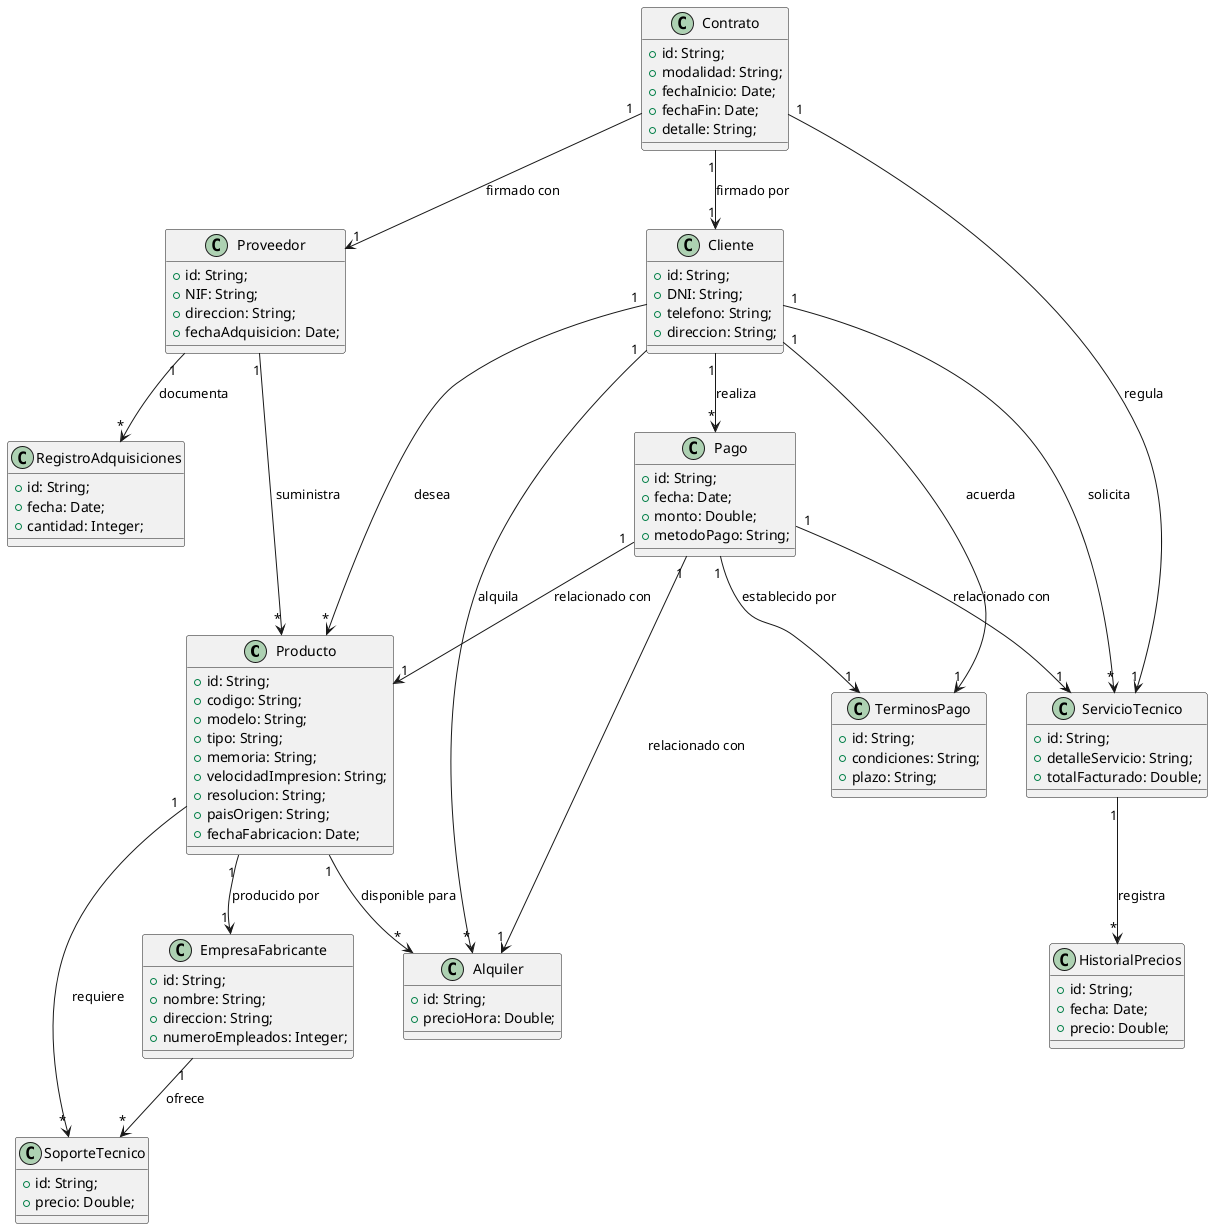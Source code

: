 @startuml

class Producto {
    + id: String;
    + codigo: String;
    + modelo: String;
    + tipo: String;
    + memoria: String;
    + velocidadImpresion: String;
    + resolucion: String;
    + paisOrigen: String;
    + fechaFabricacion: Date;
}

class Proveedor {
    + id: String;
    + NIF: String;
    + direccion: String;
    + fechaAdquisicion: Date;
}

class Cliente {
    + id: String;
    + DNI: String;
    + telefono: String;
    + direccion: String;
}

class Pago {
    + id: String;
    + fecha: Date;
    + monto: Double;
    + metodoPago: String;
}

class Contrato {
    + id: String;
    + modalidad: String;
    + fechaInicio: Date;
    + fechaFin: Date;
    + detalle: String;
}

class ServicioTecnico {
    + id: String;
    + detalleServicio: String;
    + totalFacturado: Double;
}

class HistorialPrecios {
    + id: String;
    + fecha: Date;
    + precio: Double;
}

class Alquiler {
    + id: String;
    + precioHora: Double;
}

class RegistroAdquisiciones {
    + id: String;
    + fecha: Date;
    + cantidad: Integer;
}

class EmpresaFabricante {
    + id: String;
    + nombre: String;
    + direccion: String;
    + numeroEmpleados: Integer;
}

class SoporteTecnico {
    + id: String;
    + precio: Double;
}

class TerminosPago {
    + id: String;
    + condiciones: String;
    + plazo: String;
}

'relaciones 
Cliente "1" --> "*" Producto : desea 
Cliente "1" --> "*" Alquiler : alquila
Cliente "1" --> "*" Pago : realiza
Cliente "1" --> "1" TerminosPago : acuerda
Pago "1" --> "1" Producto : relacionado con
Pago "1" --> "1" Alquiler : relacionado con
Pago "1" --> "1" ServicioTecnico : relacionado con
Pago "1" --> "1" TerminosPago : establecido por
Proveedor "1" --> "*" Producto : suministra
Proveedor "1" --> "*" RegistroAdquisiciones : documenta
Producto "1" --> "1" EmpresaFabricante : producido por
EmpresaFabricante "1" --> "*" SoporteTecnico : ofrece
Producto "1" --> "*" SoporteTecnico : requiere
Cliente "1" --> "*" ServicioTecnico : solicita
ServicioTecnico "1" --> "*" HistorialPrecios : registra
Producto "1" --> "*" Alquiler : disponible para
Contrato "1" --> "1" Cliente : firmado por
Contrato "1" --> "1" Proveedor : firmado con
Contrato "1" --> "1" ServicioTecnico : regula


